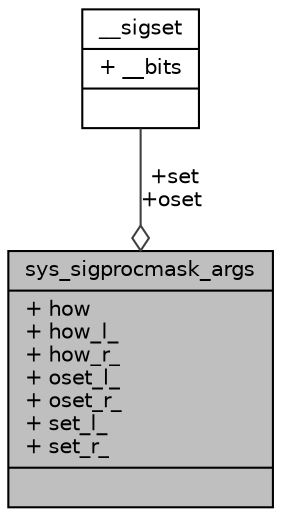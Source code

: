 digraph "sys_sigprocmask_args"
{
 // LATEX_PDF_SIZE
  edge [fontname="Helvetica",fontsize="10",labelfontname="Helvetica",labelfontsize="10"];
  node [fontname="Helvetica",fontsize="10",shape=record];
  Node1 [label="{sys_sigprocmask_args\n|+ how\l+ how_l_\l+ how_r_\l+ oset_l_\l+ oset_r_\l+ set_l_\l+ set_r_\l|}",height=0.2,width=0.4,color="black", fillcolor="grey75", style="filled", fontcolor="black",tooltip=" "];
  Node2 -> Node1 [color="grey25",fontsize="10",style="solid",label=" +set\n+oset" ,arrowhead="odiamond",fontname="Helvetica"];
  Node2 [label="{__sigset\n|+ __bits\l|}",height=0.2,width=0.4,color="black", fillcolor="white", style="filled",URL="$struct____sigset.html",tooltip=" "];
}
